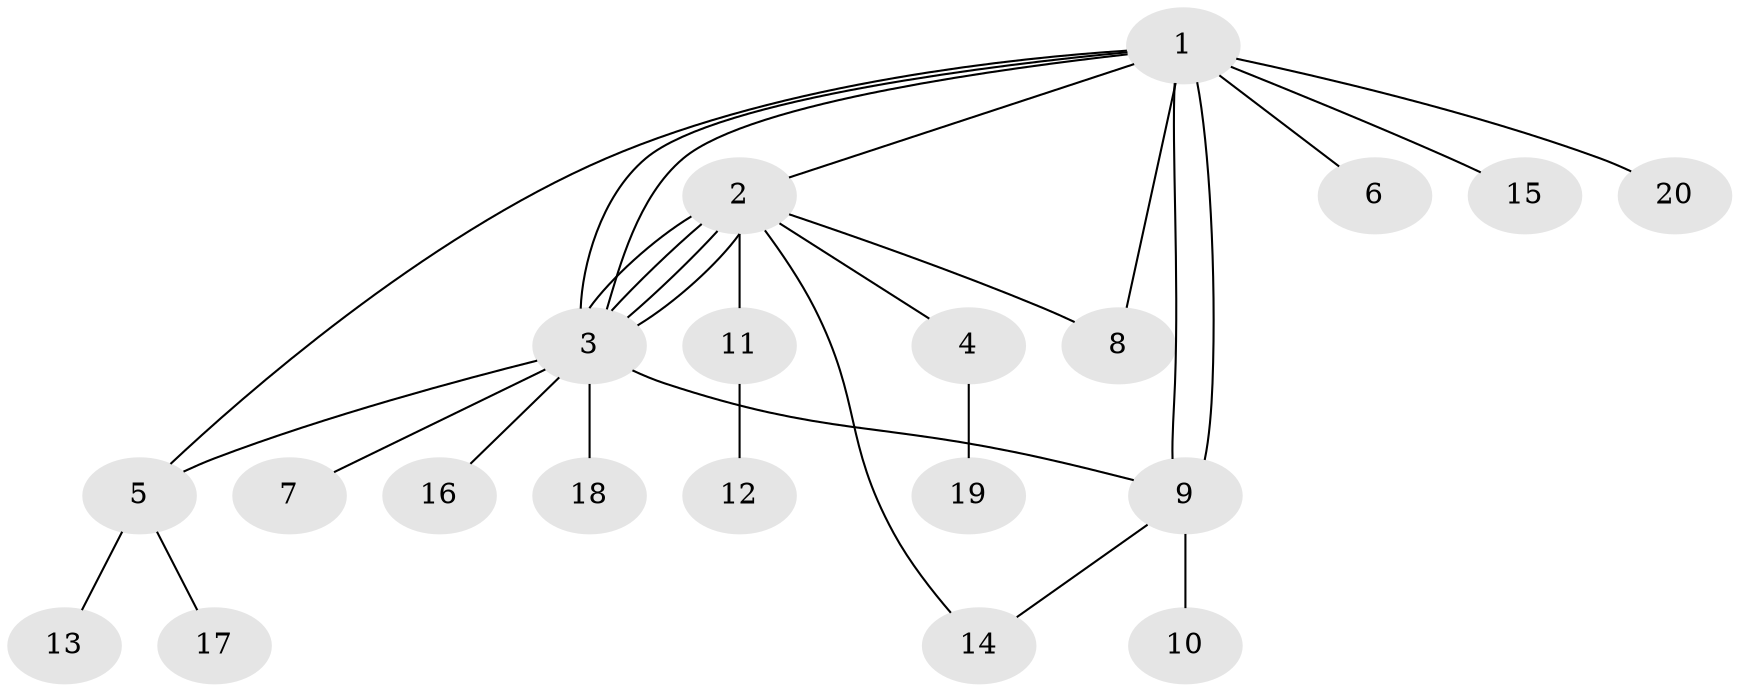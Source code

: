 // Generated by graph-tools (version 1.1) at 2025/46/02/15/25 05:46:28]
// undirected, 20 vertices, 29 edges
graph export_dot {
graph [start="1"]
  node [color=gray90,style=filled];
  1;
  2;
  3;
  4;
  5;
  6;
  7;
  8;
  9;
  10;
  11;
  12;
  13;
  14;
  15;
  16;
  17;
  18;
  19;
  20;
  1 -- 2;
  1 -- 3;
  1 -- 3;
  1 -- 5;
  1 -- 6;
  1 -- 8;
  1 -- 9;
  1 -- 9;
  1 -- 15;
  1 -- 20;
  2 -- 3;
  2 -- 3;
  2 -- 3;
  2 -- 3;
  2 -- 4;
  2 -- 8;
  2 -- 11;
  2 -- 14;
  3 -- 5;
  3 -- 7;
  3 -- 9;
  3 -- 16;
  3 -- 18;
  4 -- 19;
  5 -- 13;
  5 -- 17;
  9 -- 10;
  9 -- 14;
  11 -- 12;
}
